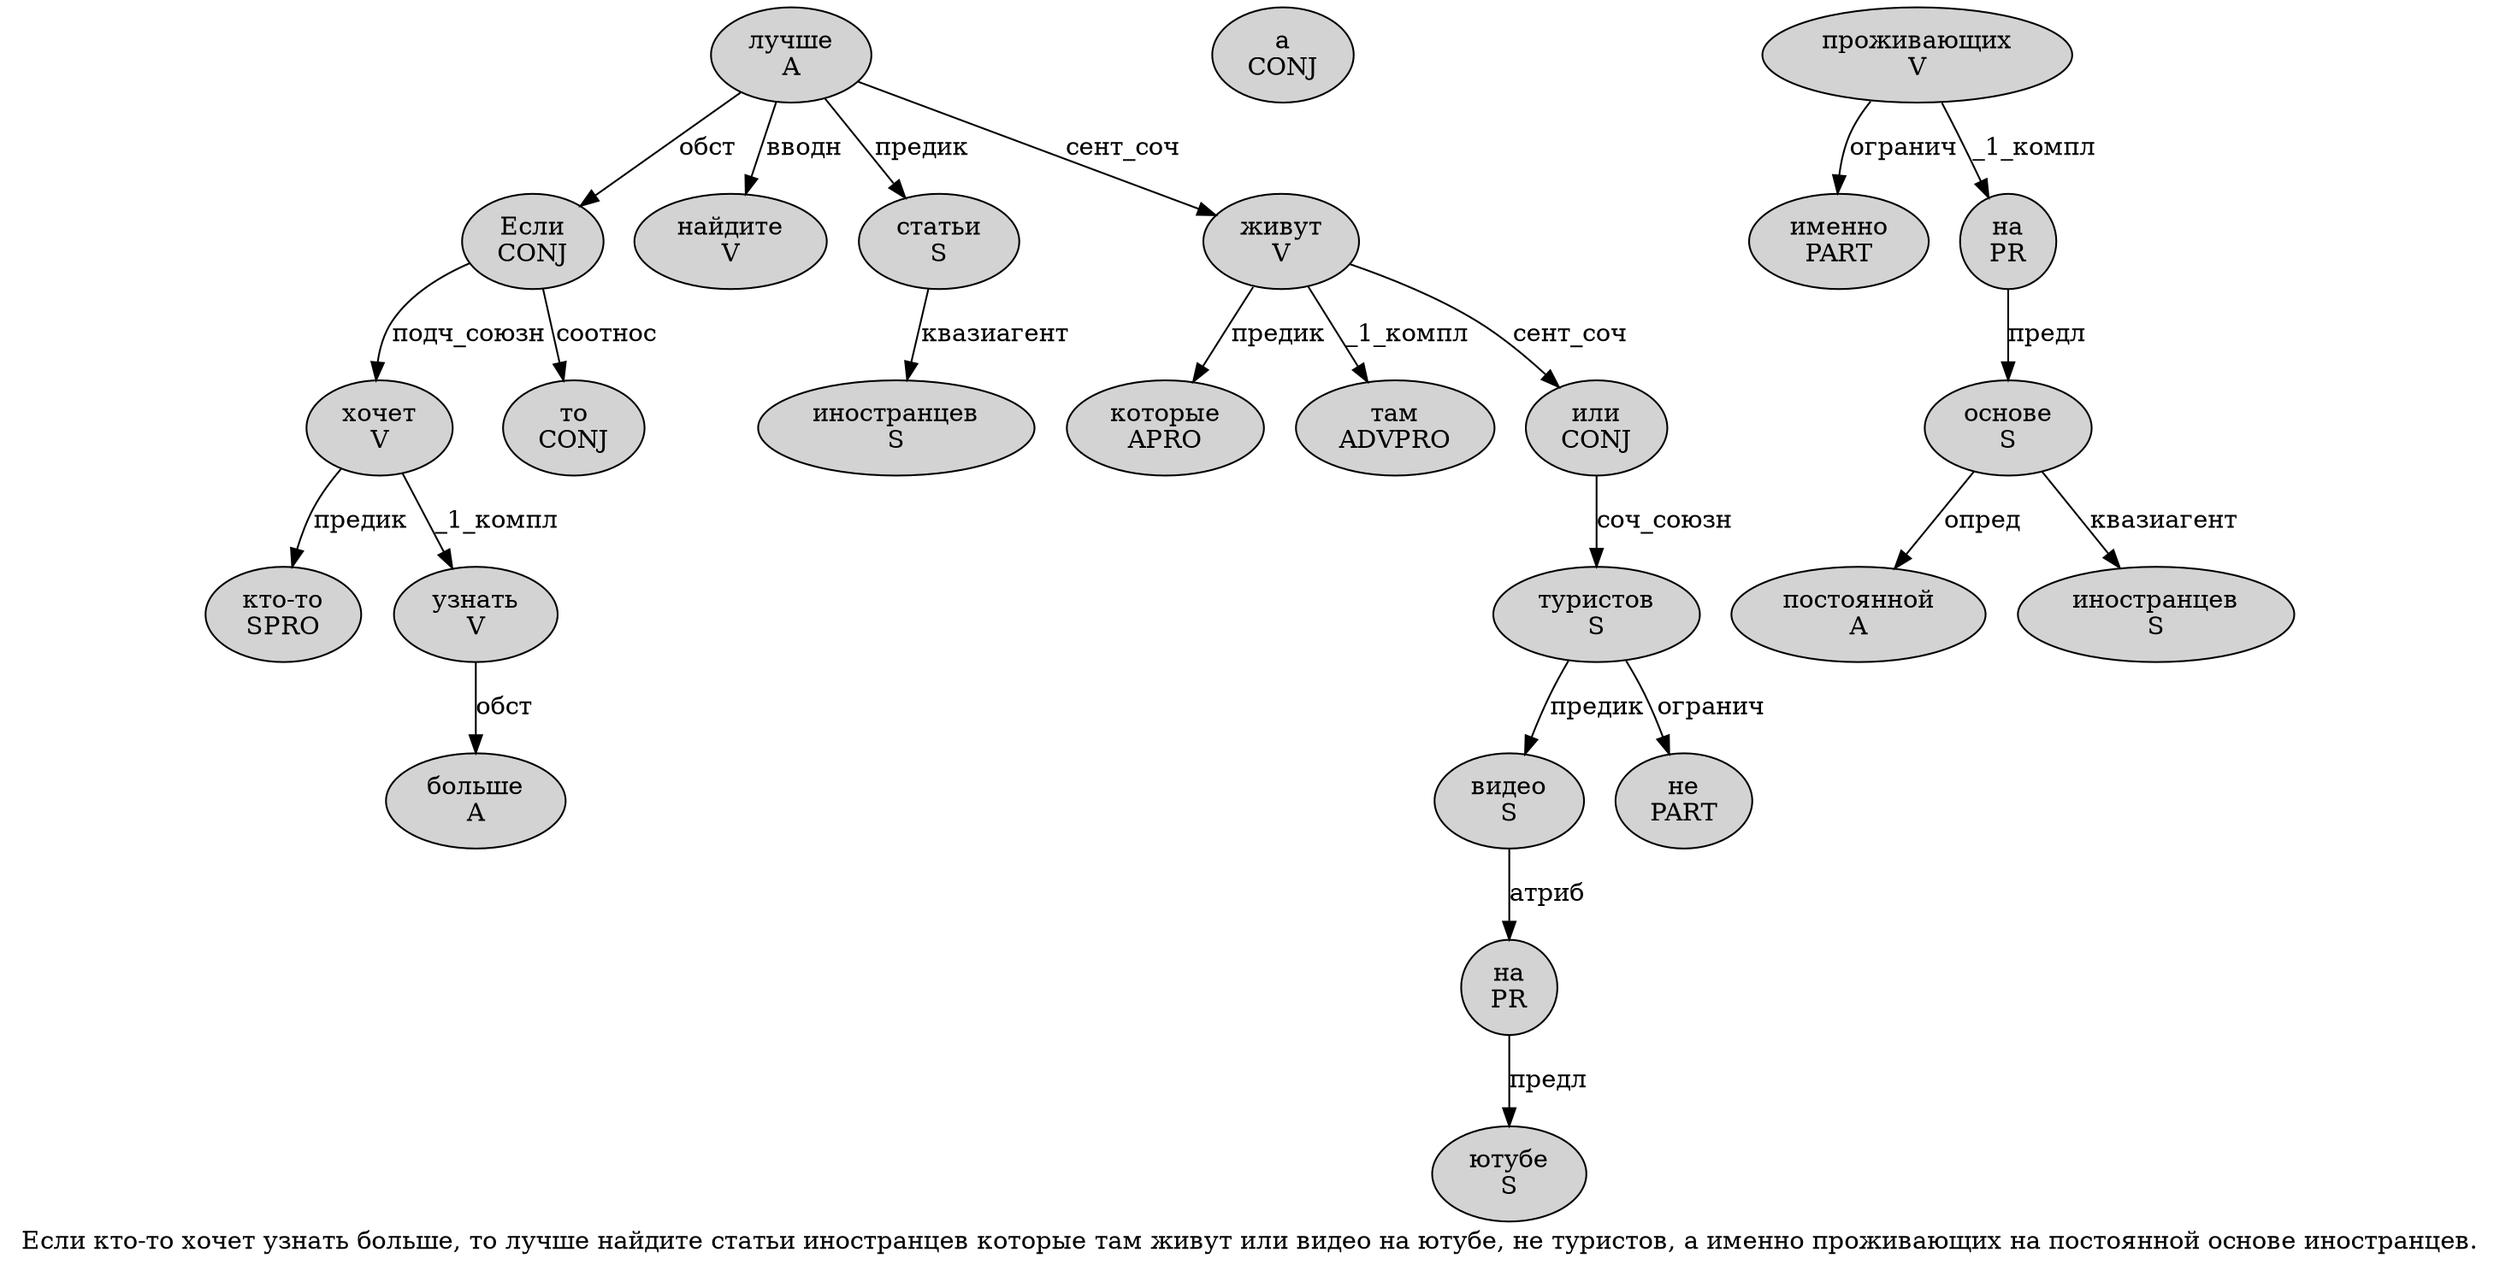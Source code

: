 digraph SENTENCE_2471 {
	graph [label="Если кто-то хочет узнать больше, то лучше найдите статьи иностранцев которые там живут или видео на ютубе, не туристов, а именно проживающих на постоянной основе иностранцев."]
	node [style=filled]
		0 [label="Если
CONJ" color="" fillcolor=lightgray penwidth=1 shape=ellipse]
		1 [label="кто-то
SPRO" color="" fillcolor=lightgray penwidth=1 shape=ellipse]
		2 [label="хочет
V" color="" fillcolor=lightgray penwidth=1 shape=ellipse]
		3 [label="узнать
V" color="" fillcolor=lightgray penwidth=1 shape=ellipse]
		4 [label="больше
A" color="" fillcolor=lightgray penwidth=1 shape=ellipse]
		6 [label="то
CONJ" color="" fillcolor=lightgray penwidth=1 shape=ellipse]
		7 [label="лучше
A" color="" fillcolor=lightgray penwidth=1 shape=ellipse]
		8 [label="найдите
V" color="" fillcolor=lightgray penwidth=1 shape=ellipse]
		9 [label="статьи
S" color="" fillcolor=lightgray penwidth=1 shape=ellipse]
		10 [label="иностранцев
S" color="" fillcolor=lightgray penwidth=1 shape=ellipse]
		11 [label="которые
APRO" color="" fillcolor=lightgray penwidth=1 shape=ellipse]
		12 [label="там
ADVPRO" color="" fillcolor=lightgray penwidth=1 shape=ellipse]
		13 [label="живут
V" color="" fillcolor=lightgray penwidth=1 shape=ellipse]
		14 [label="или
CONJ" color="" fillcolor=lightgray penwidth=1 shape=ellipse]
		15 [label="видео
S" color="" fillcolor=lightgray penwidth=1 shape=ellipse]
		16 [label="на
PR" color="" fillcolor=lightgray penwidth=1 shape=ellipse]
		17 [label="ютубе
S" color="" fillcolor=lightgray penwidth=1 shape=ellipse]
		19 [label="не
PART" color="" fillcolor=lightgray penwidth=1 shape=ellipse]
		20 [label="туристов
S" color="" fillcolor=lightgray penwidth=1 shape=ellipse]
		22 [label="а
CONJ" color="" fillcolor=lightgray penwidth=1 shape=ellipse]
		23 [label="именно
PART" color="" fillcolor=lightgray penwidth=1 shape=ellipse]
		24 [label="проживающих
V" color="" fillcolor=lightgray penwidth=1 shape=ellipse]
		25 [label="на
PR" color="" fillcolor=lightgray penwidth=1 shape=ellipse]
		26 [label="постоянной
A" color="" fillcolor=lightgray penwidth=1 shape=ellipse]
		27 [label="основе
S" color="" fillcolor=lightgray penwidth=1 shape=ellipse]
		28 [label="иностранцев
S" color="" fillcolor=lightgray penwidth=1 shape=ellipse]
			25 -> 27 [label="предл"]
			16 -> 17 [label="предл"]
			13 -> 11 [label="предик"]
			13 -> 12 [label="_1_компл"]
			13 -> 14 [label="сент_соч"]
			20 -> 15 [label="предик"]
			20 -> 19 [label="огранич"]
			0 -> 2 [label="подч_союзн"]
			0 -> 6 [label="соотнос"]
			14 -> 20 [label="соч_союзн"]
			7 -> 0 [label="обст"]
			7 -> 8 [label="вводн"]
			7 -> 9 [label="предик"]
			7 -> 13 [label="сент_соч"]
			2 -> 1 [label="предик"]
			2 -> 3 [label="_1_компл"]
			3 -> 4 [label="обст"]
			9 -> 10 [label="квазиагент"]
			27 -> 26 [label="опред"]
			27 -> 28 [label="квазиагент"]
			24 -> 23 [label="огранич"]
			24 -> 25 [label="_1_компл"]
			15 -> 16 [label="атриб"]
}